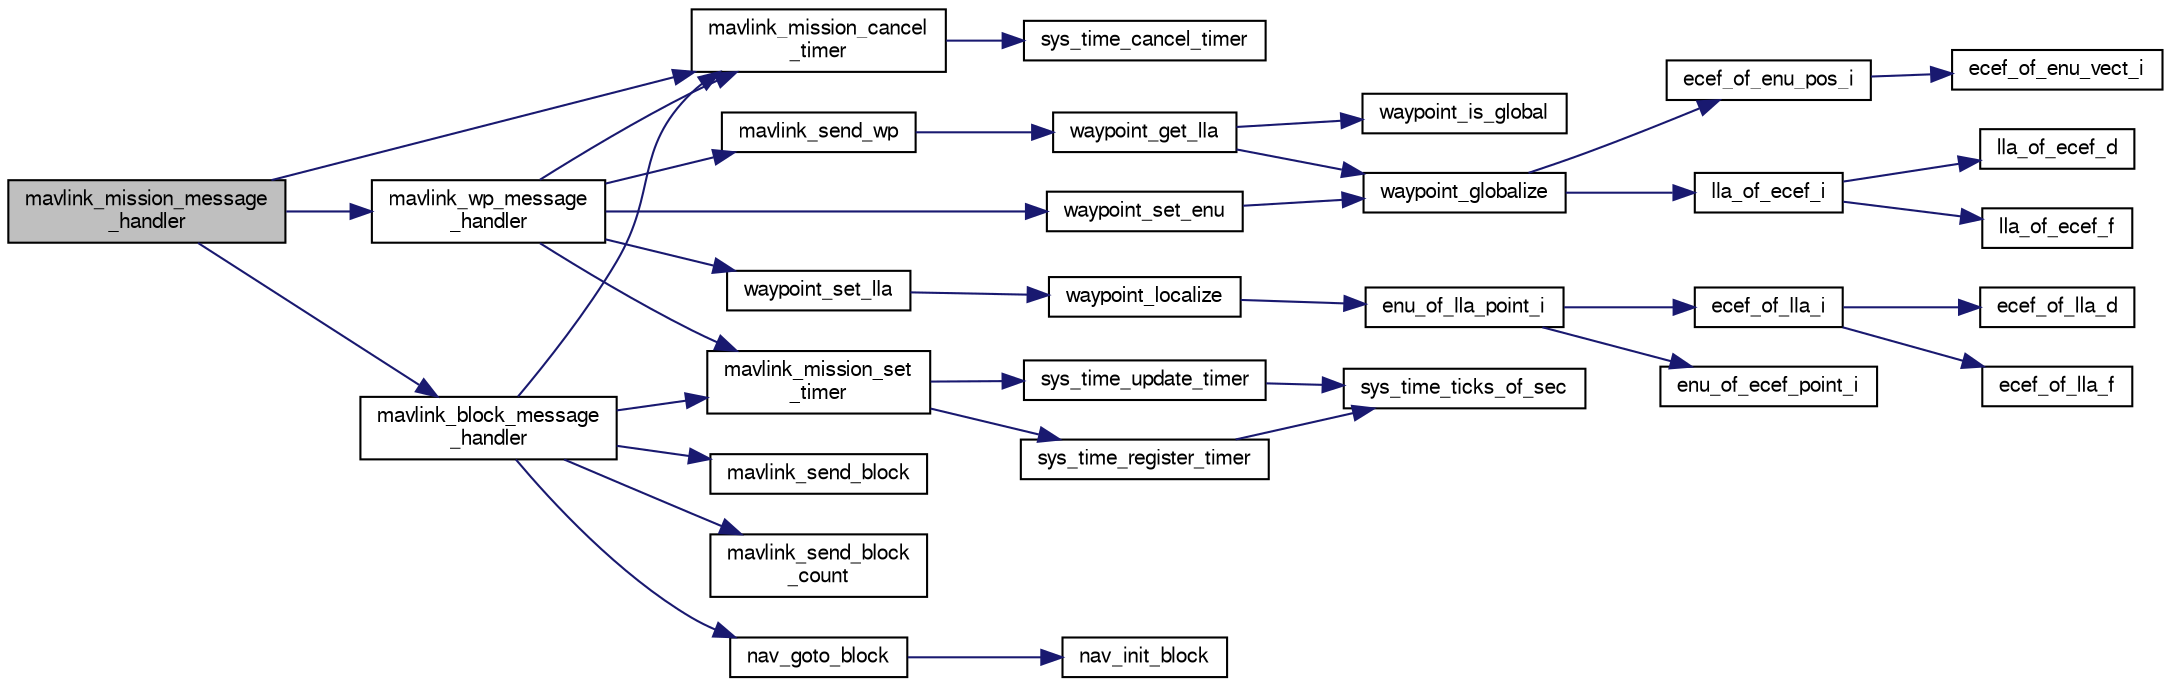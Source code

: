 digraph "mavlink_mission_message_handler"
{
  edge [fontname="FreeSans",fontsize="10",labelfontname="FreeSans",labelfontsize="10"];
  node [fontname="FreeSans",fontsize="10",shape=record];
  rankdir="LR";
  Node1 [label="mavlink_mission_message\l_handler",height=0.2,width=0.4,color="black", fillcolor="grey75", style="filled", fontcolor="black"];
  Node1 -> Node2 [color="midnightblue",fontsize="10",style="solid",fontname="FreeSans"];
  Node2 [label="mavlink_block_message\l_handler",height=0.2,width=0.4,color="black", fillcolor="white", style="filled",URL="$blocks_8c.html#a736f2e555912fca000d0751dedb4e00f"];
  Node2 -> Node3 [color="midnightblue",fontsize="10",style="solid",fontname="FreeSans"];
  Node3 [label="mavlink_mission_cancel\l_timer",height=0.2,width=0.4,color="black", fillcolor="white", style="filled",URL="$mission__manager_8c.html#ae84f48d5a61636d61507ccc7f1f9e128"];
  Node3 -> Node4 [color="midnightblue",fontsize="10",style="solid",fontname="FreeSans"];
  Node4 [label="sys_time_cancel_timer",height=0.2,width=0.4,color="black", fillcolor="white", style="filled",URL="$sys__time_8c.html#ac2ade8af0c9fbbf866026d99d60f9769",tooltip="Cancel a system timer by id. "];
  Node2 -> Node5 [color="midnightblue",fontsize="10",style="solid",fontname="FreeSans"];
  Node5 [label="mavlink_mission_set\l_timer",height=0.2,width=0.4,color="black", fillcolor="white", style="filled",URL="$mission__manager_8c.html#ad638b64fc964531fab6a78e1bb8e24d3"];
  Node5 -> Node6 [color="midnightblue",fontsize="10",style="solid",fontname="FreeSans"];
  Node6 [label="sys_time_register_timer",height=0.2,width=0.4,color="black", fillcolor="white", style="filled",URL="$sys__time_8c.html#a3ababed8b6819006aaf919a663efe8cd",tooltip="Register a new system timer. "];
  Node6 -> Node7 [color="midnightblue",fontsize="10",style="solid",fontname="FreeSans"];
  Node7 [label="sys_time_ticks_of_sec",height=0.2,width=0.4,color="black", fillcolor="white", style="filled",URL="$sys__time_8h.html#a2894f16d75a4d3c6ad1449d7bba85406"];
  Node5 -> Node8 [color="midnightblue",fontsize="10",style="solid",fontname="FreeSans"];
  Node8 [label="sys_time_update_timer",height=0.2,width=0.4,color="black", fillcolor="white", style="filled",URL="$sys__time_8c.html#a29aeb6ca74ebc684b9a4814383462cbd",tooltip="Update the duration until a timer elapses. "];
  Node8 -> Node7 [color="midnightblue",fontsize="10",style="solid",fontname="FreeSans"];
  Node2 -> Node9 [color="midnightblue",fontsize="10",style="solid",fontname="FreeSans"];
  Node9 [label="mavlink_send_block",height=0.2,width=0.4,color="black", fillcolor="white", style="filled",URL="$blocks_8c.html#a32f0b7d220e811165e54c8d7195e6b80"];
  Node2 -> Node10 [color="midnightblue",fontsize="10",style="solid",fontname="FreeSans"];
  Node10 [label="mavlink_send_block\l_count",height=0.2,width=0.4,color="black", fillcolor="white", style="filled",URL="$blocks_8c.html#abe128e10b21d503391ddfdb06f31699e"];
  Node2 -> Node11 [color="midnightblue",fontsize="10",style="solid",fontname="FreeSans"];
  Node11 [label="nav_goto_block",height=0.2,width=0.4,color="black", fillcolor="white", style="filled",URL="$common__flight__plan_8c.html#ad5b3972efdfb4b34574a534615be3db2"];
  Node11 -> Node12 [color="midnightblue",fontsize="10",style="solid",fontname="FreeSans"];
  Node12 [label="nav_init_block",height=0.2,width=0.4,color="black", fillcolor="white", style="filled",URL="$common__flight__plan_8c.html#aa3cbfa3c23e459645a8e67b1bb4a1bef"];
  Node1 -> Node3 [color="midnightblue",fontsize="10",style="solid",fontname="FreeSans"];
  Node1 -> Node13 [color="midnightblue",fontsize="10",style="solid",fontname="FreeSans"];
  Node13 [label="mavlink_wp_message\l_handler",height=0.2,width=0.4,color="black", fillcolor="white", style="filled",URL="$datalink_2missionlib_2waypoints_8c.html#a632dcb46c33f5cf3726652ee477ff9bc"];
  Node13 -> Node5 [color="midnightblue",fontsize="10",style="solid",fontname="FreeSans"];
  Node13 -> Node3 [color="midnightblue",fontsize="10",style="solid",fontname="FreeSans"];
  Node13 -> Node14 [color="midnightblue",fontsize="10",style="solid",fontname="FreeSans"];
  Node14 [label="mavlink_send_wp",height=0.2,width=0.4,color="black", fillcolor="white", style="filled",URL="$datalink_2missionlib_2waypoints_8c.html#a21891c55017fec0be57dc9e4e3ee73a7"];
  Node14 -> Node15 [color="midnightblue",fontsize="10",style="solid",fontname="FreeSans"];
  Node15 [label="waypoint_get_lla",height=0.2,width=0.4,color="black", fillcolor="white", style="filled",URL="$nav_2waypoints_8c.html#a2ed9112b04893275873729d03176f490",tooltip="Get LLA coordinates of waypoint. "];
  Node15 -> Node16 [color="midnightblue",fontsize="10",style="solid",fontname="FreeSans"];
  Node16 [label="waypoint_is_global",height=0.2,width=0.4,color="black", fillcolor="white", style="filled",URL="$nav_2waypoints_8c.html#a4f584367219ec09db0e1df24c85e7a1b"];
  Node15 -> Node17 [color="midnightblue",fontsize="10",style="solid",fontname="FreeSans"];
  Node17 [label="waypoint_globalize",height=0.2,width=0.4,color="black", fillcolor="white", style="filled",URL="$nav_2waypoints_8c.html#a10acece8582506367e9e9df3694bf31b",tooltip="update global LLA coordinates from its ENU coordinates "];
  Node17 -> Node18 [color="midnightblue",fontsize="10",style="solid",fontname="FreeSans"];
  Node18 [label="ecef_of_enu_pos_i",height=0.2,width=0.4,color="black", fillcolor="white", style="filled",URL="$group__math__geodetic__int.html#gaaeff7441301129ca712e828b9b4f474e",tooltip="Convert a local ENU position to ECEF. "];
  Node18 -> Node19 [color="midnightblue",fontsize="10",style="solid",fontname="FreeSans"];
  Node19 [label="ecef_of_enu_vect_i",height=0.2,width=0.4,color="black", fillcolor="white", style="filled",URL="$group__math__geodetic__int.html#gaabe6e63048c95afdffdd4a581dc5f2b8",tooltip="Rotate a vector from ENU to ECEF. "];
  Node17 -> Node20 [color="midnightblue",fontsize="10",style="solid",fontname="FreeSans"];
  Node20 [label="lla_of_ecef_i",height=0.2,width=0.4,color="black", fillcolor="white", style="filled",URL="$group__math__geodetic__int.html#gaea47a32071c2427f895fcb1df32c4e23",tooltip="Convert a ECEF to LLA. "];
  Node20 -> Node21 [color="midnightblue",fontsize="10",style="solid",fontname="FreeSans"];
  Node21 [label="lla_of_ecef_f",height=0.2,width=0.4,color="black", fillcolor="white", style="filled",URL="$pprz__geodetic__float_8c.html#adecd186d51b41b09f0cad928c0d2f68e"];
  Node20 -> Node22 [color="midnightblue",fontsize="10",style="solid",fontname="FreeSans"];
  Node22 [label="lla_of_ecef_d",height=0.2,width=0.4,color="black", fillcolor="white", style="filled",URL="$group__math__geodetic__double.html#ga9d3464ccabcd97db9fb4e1c7d25dfe16"];
  Node13 -> Node23 [color="midnightblue",fontsize="10",style="solid",fontname="FreeSans"];
  Node23 [label="waypoint_set_lla",height=0.2,width=0.4,color="black", fillcolor="white", style="filled",URL="$nav_2waypoints_8c.html#ae5ab24779a6d54a1086c472935b21f47"];
  Node23 -> Node24 [color="midnightblue",fontsize="10",style="solid",fontname="FreeSans"];
  Node24 [label="waypoint_localize",height=0.2,width=0.4,color="black", fillcolor="white", style="filled",URL="$nav_2waypoints_8c.html#af184581f432d472b608685122f2d944d",tooltip="update local ENU coordinates from its LLA coordinates "];
  Node24 -> Node25 [color="midnightblue",fontsize="10",style="solid",fontname="FreeSans"];
  Node25 [label="enu_of_lla_point_i",height=0.2,width=0.4,color="black", fillcolor="white", style="filled",URL="$group__math__geodetic__int.html#gab462d1e8278e0dd9cbc9ff463cde8f5e",tooltip="Convert a point from LLA to local ENU. "];
  Node25 -> Node26 [color="midnightblue",fontsize="10",style="solid",fontname="FreeSans"];
  Node26 [label="ecef_of_lla_i",height=0.2,width=0.4,color="black", fillcolor="white", style="filled",URL="$group__math__geodetic__int.html#ga386f7bf340618bf1454ca2a3b5086100",tooltip="Convert a LLA to ECEF. "];
  Node26 -> Node27 [color="midnightblue",fontsize="10",style="solid",fontname="FreeSans"];
  Node27 [label="ecef_of_lla_f",height=0.2,width=0.4,color="black", fillcolor="white", style="filled",URL="$pprz__geodetic__float_8c.html#a65bc5ba8b61d014ca659035759cc001c"];
  Node26 -> Node28 [color="midnightblue",fontsize="10",style="solid",fontname="FreeSans"];
  Node28 [label="ecef_of_lla_d",height=0.2,width=0.4,color="black", fillcolor="white", style="filled",URL="$group__math__geodetic__double.html#gae6608c48696daebf3382f08e655028d9"];
  Node25 -> Node29 [color="midnightblue",fontsize="10",style="solid",fontname="FreeSans"];
  Node29 [label="enu_of_ecef_point_i",height=0.2,width=0.4,color="black", fillcolor="white", style="filled",URL="$group__math__geodetic__int.html#ga85bcbfc73a43b120465422ec55647573",tooltip="Convert a point from ECEF to local ENU. "];
  Node13 -> Node30 [color="midnightblue",fontsize="10",style="solid",fontname="FreeSans"];
  Node30 [label="waypoint_set_enu",height=0.2,width=0.4,color="black", fillcolor="white", style="filled",URL="$nav_2waypoints_8c.html#affb3b24527cc3e5342715d567fa245dc",tooltip="Set local ENU waypoint coordinates. "];
  Node30 -> Node17 [color="midnightblue",fontsize="10",style="solid",fontname="FreeSans"];
}
